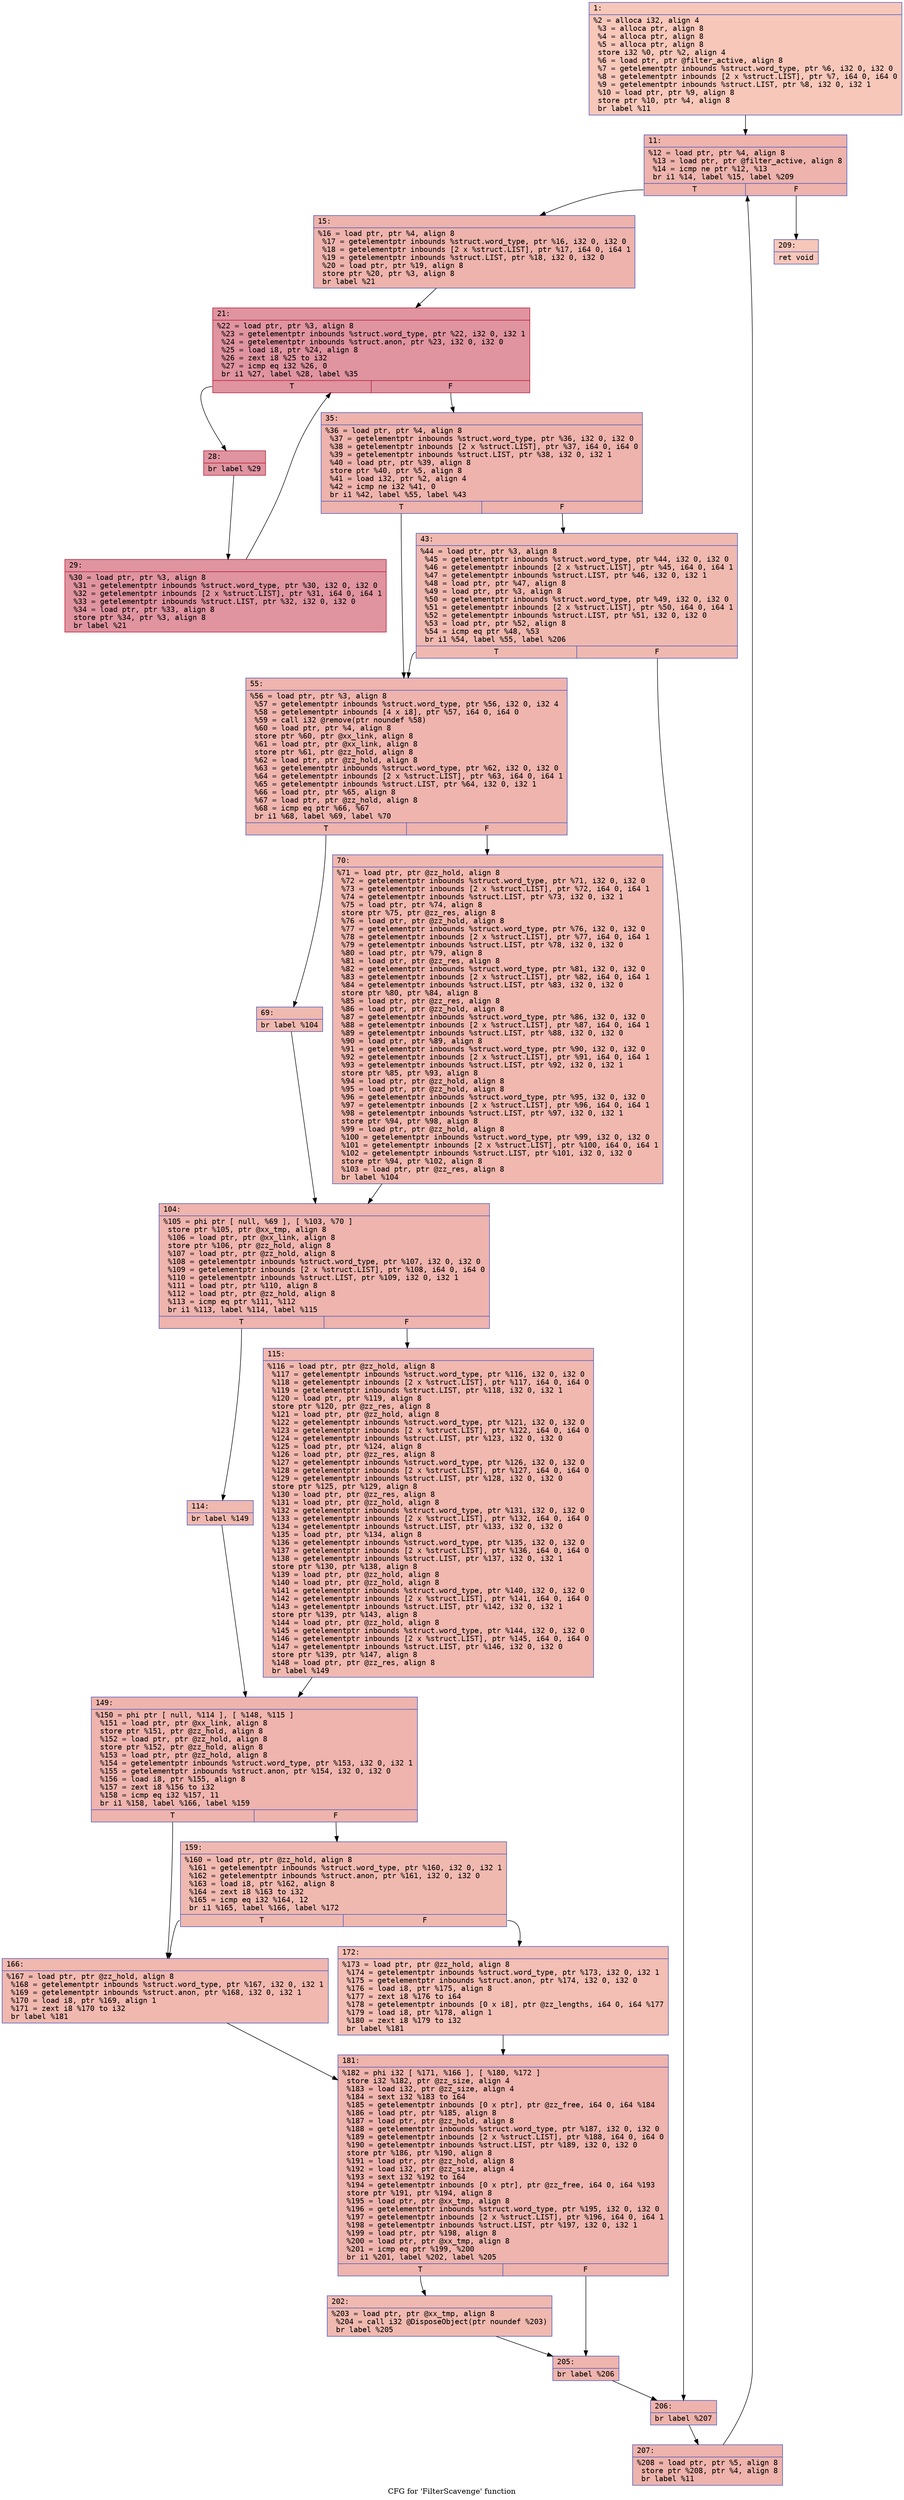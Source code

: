 digraph "CFG for 'FilterScavenge' function" {
	label="CFG for 'FilterScavenge' function";

	Node0x6000015a1400 [shape=record,color="#3d50c3ff", style=filled, fillcolor="#ec7f6370" fontname="Courier",label="{1:\l|  %2 = alloca i32, align 4\l  %3 = alloca ptr, align 8\l  %4 = alloca ptr, align 8\l  %5 = alloca ptr, align 8\l  store i32 %0, ptr %2, align 4\l  %6 = load ptr, ptr @filter_active, align 8\l  %7 = getelementptr inbounds %struct.word_type, ptr %6, i32 0, i32 0\l  %8 = getelementptr inbounds [2 x %struct.LIST], ptr %7, i64 0, i64 0\l  %9 = getelementptr inbounds %struct.LIST, ptr %8, i32 0, i32 1\l  %10 = load ptr, ptr %9, align 8\l  store ptr %10, ptr %4, align 8\l  br label %11\l}"];
	Node0x6000015a1400 -> Node0x6000015a1450[tooltip="1 -> 11\nProbability 100.00%" ];
	Node0x6000015a1450 [shape=record,color="#3d50c3ff", style=filled, fillcolor="#d6524470" fontname="Courier",label="{11:\l|  %12 = load ptr, ptr %4, align 8\l  %13 = load ptr, ptr @filter_active, align 8\l  %14 = icmp ne ptr %12, %13\l  br i1 %14, label %15, label %209\l|{<s0>T|<s1>F}}"];
	Node0x6000015a1450:s0 -> Node0x6000015a14a0[tooltip="11 -> 15\nProbability 96.88%" ];
	Node0x6000015a1450:s1 -> Node0x6000015a1b30[tooltip="11 -> 209\nProbability 3.12%" ];
	Node0x6000015a14a0 [shape=record,color="#3d50c3ff", style=filled, fillcolor="#d6524470" fontname="Courier",label="{15:\l|  %16 = load ptr, ptr %4, align 8\l  %17 = getelementptr inbounds %struct.word_type, ptr %16, i32 0, i32 0\l  %18 = getelementptr inbounds [2 x %struct.LIST], ptr %17, i64 0, i64 1\l  %19 = getelementptr inbounds %struct.LIST, ptr %18, i32 0, i32 0\l  %20 = load ptr, ptr %19, align 8\l  store ptr %20, ptr %3, align 8\l  br label %21\l}"];
	Node0x6000015a14a0 -> Node0x6000015a14f0[tooltip="15 -> 21\nProbability 100.00%" ];
	Node0x6000015a14f0 [shape=record,color="#b70d28ff", style=filled, fillcolor="#b70d2870" fontname="Courier",label="{21:\l|  %22 = load ptr, ptr %3, align 8\l  %23 = getelementptr inbounds %struct.word_type, ptr %22, i32 0, i32 1\l  %24 = getelementptr inbounds %struct.anon, ptr %23, i32 0, i32 0\l  %25 = load i8, ptr %24, align 8\l  %26 = zext i8 %25 to i32\l  %27 = icmp eq i32 %26, 0\l  br i1 %27, label %28, label %35\l|{<s0>T|<s1>F}}"];
	Node0x6000015a14f0:s0 -> Node0x6000015a1540[tooltip="21 -> 28\nProbability 96.88%" ];
	Node0x6000015a14f0:s1 -> Node0x6000015a15e0[tooltip="21 -> 35\nProbability 3.12%" ];
	Node0x6000015a1540 [shape=record,color="#b70d28ff", style=filled, fillcolor="#b70d2870" fontname="Courier",label="{28:\l|  br label %29\l}"];
	Node0x6000015a1540 -> Node0x6000015a1590[tooltip="28 -> 29\nProbability 100.00%" ];
	Node0x6000015a1590 [shape=record,color="#b70d28ff", style=filled, fillcolor="#b70d2870" fontname="Courier",label="{29:\l|  %30 = load ptr, ptr %3, align 8\l  %31 = getelementptr inbounds %struct.word_type, ptr %30, i32 0, i32 0\l  %32 = getelementptr inbounds [2 x %struct.LIST], ptr %31, i64 0, i64 1\l  %33 = getelementptr inbounds %struct.LIST, ptr %32, i32 0, i32 0\l  %34 = load ptr, ptr %33, align 8\l  store ptr %34, ptr %3, align 8\l  br label %21\l}"];
	Node0x6000015a1590 -> Node0x6000015a14f0[tooltip="29 -> 21\nProbability 100.00%" ];
	Node0x6000015a15e0 [shape=record,color="#3d50c3ff", style=filled, fillcolor="#d6524470" fontname="Courier",label="{35:\l|  %36 = load ptr, ptr %4, align 8\l  %37 = getelementptr inbounds %struct.word_type, ptr %36, i32 0, i32 0\l  %38 = getelementptr inbounds [2 x %struct.LIST], ptr %37, i64 0, i64 0\l  %39 = getelementptr inbounds %struct.LIST, ptr %38, i32 0, i32 1\l  %40 = load ptr, ptr %39, align 8\l  store ptr %40, ptr %5, align 8\l  %41 = load i32, ptr %2, align 4\l  %42 = icmp ne i32 %41, 0\l  br i1 %42, label %55, label %43\l|{<s0>T|<s1>F}}"];
	Node0x6000015a15e0:s0 -> Node0x6000015a1680[tooltip="35 -> 55\nProbability 62.50%" ];
	Node0x6000015a15e0:s1 -> Node0x6000015a1630[tooltip="35 -> 43\nProbability 37.50%" ];
	Node0x6000015a1630 [shape=record,color="#3d50c3ff", style=filled, fillcolor="#de614d70" fontname="Courier",label="{43:\l|  %44 = load ptr, ptr %3, align 8\l  %45 = getelementptr inbounds %struct.word_type, ptr %44, i32 0, i32 0\l  %46 = getelementptr inbounds [2 x %struct.LIST], ptr %45, i64 0, i64 1\l  %47 = getelementptr inbounds %struct.LIST, ptr %46, i32 0, i32 1\l  %48 = load ptr, ptr %47, align 8\l  %49 = load ptr, ptr %3, align 8\l  %50 = getelementptr inbounds %struct.word_type, ptr %49, i32 0, i32 0\l  %51 = getelementptr inbounds [2 x %struct.LIST], ptr %50, i64 0, i64 1\l  %52 = getelementptr inbounds %struct.LIST, ptr %51, i32 0, i32 0\l  %53 = load ptr, ptr %52, align 8\l  %54 = icmp eq ptr %48, %53\l  br i1 %54, label %55, label %206\l|{<s0>T|<s1>F}}"];
	Node0x6000015a1630:s0 -> Node0x6000015a1680[tooltip="43 -> 55\nProbability 37.50%" ];
	Node0x6000015a1630:s1 -> Node0x6000015a1a90[tooltip="43 -> 206\nProbability 62.50%" ];
	Node0x6000015a1680 [shape=record,color="#3d50c3ff", style=filled, fillcolor="#d8564670" fontname="Courier",label="{55:\l|  %56 = load ptr, ptr %3, align 8\l  %57 = getelementptr inbounds %struct.word_type, ptr %56, i32 0, i32 4\l  %58 = getelementptr inbounds [4 x i8], ptr %57, i64 0, i64 0\l  %59 = call i32 @remove(ptr noundef %58)\l  %60 = load ptr, ptr %4, align 8\l  store ptr %60, ptr @xx_link, align 8\l  %61 = load ptr, ptr @xx_link, align 8\l  store ptr %61, ptr @zz_hold, align 8\l  %62 = load ptr, ptr @zz_hold, align 8\l  %63 = getelementptr inbounds %struct.word_type, ptr %62, i32 0, i32 0\l  %64 = getelementptr inbounds [2 x %struct.LIST], ptr %63, i64 0, i64 1\l  %65 = getelementptr inbounds %struct.LIST, ptr %64, i32 0, i32 1\l  %66 = load ptr, ptr %65, align 8\l  %67 = load ptr, ptr @zz_hold, align 8\l  %68 = icmp eq ptr %66, %67\l  br i1 %68, label %69, label %70\l|{<s0>T|<s1>F}}"];
	Node0x6000015a1680:s0 -> Node0x6000015a16d0[tooltip="55 -> 69\nProbability 37.50%" ];
	Node0x6000015a1680:s1 -> Node0x6000015a1720[tooltip="55 -> 70\nProbability 62.50%" ];
	Node0x6000015a16d0 [shape=record,color="#3d50c3ff", style=filled, fillcolor="#de614d70" fontname="Courier",label="{69:\l|  br label %104\l}"];
	Node0x6000015a16d0 -> Node0x6000015a1770[tooltip="69 -> 104\nProbability 100.00%" ];
	Node0x6000015a1720 [shape=record,color="#3d50c3ff", style=filled, fillcolor="#dc5d4a70" fontname="Courier",label="{70:\l|  %71 = load ptr, ptr @zz_hold, align 8\l  %72 = getelementptr inbounds %struct.word_type, ptr %71, i32 0, i32 0\l  %73 = getelementptr inbounds [2 x %struct.LIST], ptr %72, i64 0, i64 1\l  %74 = getelementptr inbounds %struct.LIST, ptr %73, i32 0, i32 1\l  %75 = load ptr, ptr %74, align 8\l  store ptr %75, ptr @zz_res, align 8\l  %76 = load ptr, ptr @zz_hold, align 8\l  %77 = getelementptr inbounds %struct.word_type, ptr %76, i32 0, i32 0\l  %78 = getelementptr inbounds [2 x %struct.LIST], ptr %77, i64 0, i64 1\l  %79 = getelementptr inbounds %struct.LIST, ptr %78, i32 0, i32 0\l  %80 = load ptr, ptr %79, align 8\l  %81 = load ptr, ptr @zz_res, align 8\l  %82 = getelementptr inbounds %struct.word_type, ptr %81, i32 0, i32 0\l  %83 = getelementptr inbounds [2 x %struct.LIST], ptr %82, i64 0, i64 1\l  %84 = getelementptr inbounds %struct.LIST, ptr %83, i32 0, i32 0\l  store ptr %80, ptr %84, align 8\l  %85 = load ptr, ptr @zz_res, align 8\l  %86 = load ptr, ptr @zz_hold, align 8\l  %87 = getelementptr inbounds %struct.word_type, ptr %86, i32 0, i32 0\l  %88 = getelementptr inbounds [2 x %struct.LIST], ptr %87, i64 0, i64 1\l  %89 = getelementptr inbounds %struct.LIST, ptr %88, i32 0, i32 0\l  %90 = load ptr, ptr %89, align 8\l  %91 = getelementptr inbounds %struct.word_type, ptr %90, i32 0, i32 0\l  %92 = getelementptr inbounds [2 x %struct.LIST], ptr %91, i64 0, i64 1\l  %93 = getelementptr inbounds %struct.LIST, ptr %92, i32 0, i32 1\l  store ptr %85, ptr %93, align 8\l  %94 = load ptr, ptr @zz_hold, align 8\l  %95 = load ptr, ptr @zz_hold, align 8\l  %96 = getelementptr inbounds %struct.word_type, ptr %95, i32 0, i32 0\l  %97 = getelementptr inbounds [2 x %struct.LIST], ptr %96, i64 0, i64 1\l  %98 = getelementptr inbounds %struct.LIST, ptr %97, i32 0, i32 1\l  store ptr %94, ptr %98, align 8\l  %99 = load ptr, ptr @zz_hold, align 8\l  %100 = getelementptr inbounds %struct.word_type, ptr %99, i32 0, i32 0\l  %101 = getelementptr inbounds [2 x %struct.LIST], ptr %100, i64 0, i64 1\l  %102 = getelementptr inbounds %struct.LIST, ptr %101, i32 0, i32 0\l  store ptr %94, ptr %102, align 8\l  %103 = load ptr, ptr @zz_res, align 8\l  br label %104\l}"];
	Node0x6000015a1720 -> Node0x6000015a1770[tooltip="70 -> 104\nProbability 100.00%" ];
	Node0x6000015a1770 [shape=record,color="#3d50c3ff", style=filled, fillcolor="#d8564670" fontname="Courier",label="{104:\l|  %105 = phi ptr [ null, %69 ], [ %103, %70 ]\l  store ptr %105, ptr @xx_tmp, align 8\l  %106 = load ptr, ptr @xx_link, align 8\l  store ptr %106, ptr @zz_hold, align 8\l  %107 = load ptr, ptr @zz_hold, align 8\l  %108 = getelementptr inbounds %struct.word_type, ptr %107, i32 0, i32 0\l  %109 = getelementptr inbounds [2 x %struct.LIST], ptr %108, i64 0, i64 0\l  %110 = getelementptr inbounds %struct.LIST, ptr %109, i32 0, i32 1\l  %111 = load ptr, ptr %110, align 8\l  %112 = load ptr, ptr @zz_hold, align 8\l  %113 = icmp eq ptr %111, %112\l  br i1 %113, label %114, label %115\l|{<s0>T|<s1>F}}"];
	Node0x6000015a1770:s0 -> Node0x6000015a17c0[tooltip="104 -> 114\nProbability 37.50%" ];
	Node0x6000015a1770:s1 -> Node0x6000015a1810[tooltip="104 -> 115\nProbability 62.50%" ];
	Node0x6000015a17c0 [shape=record,color="#3d50c3ff", style=filled, fillcolor="#de614d70" fontname="Courier",label="{114:\l|  br label %149\l}"];
	Node0x6000015a17c0 -> Node0x6000015a1860[tooltip="114 -> 149\nProbability 100.00%" ];
	Node0x6000015a1810 [shape=record,color="#3d50c3ff", style=filled, fillcolor="#dc5d4a70" fontname="Courier",label="{115:\l|  %116 = load ptr, ptr @zz_hold, align 8\l  %117 = getelementptr inbounds %struct.word_type, ptr %116, i32 0, i32 0\l  %118 = getelementptr inbounds [2 x %struct.LIST], ptr %117, i64 0, i64 0\l  %119 = getelementptr inbounds %struct.LIST, ptr %118, i32 0, i32 1\l  %120 = load ptr, ptr %119, align 8\l  store ptr %120, ptr @zz_res, align 8\l  %121 = load ptr, ptr @zz_hold, align 8\l  %122 = getelementptr inbounds %struct.word_type, ptr %121, i32 0, i32 0\l  %123 = getelementptr inbounds [2 x %struct.LIST], ptr %122, i64 0, i64 0\l  %124 = getelementptr inbounds %struct.LIST, ptr %123, i32 0, i32 0\l  %125 = load ptr, ptr %124, align 8\l  %126 = load ptr, ptr @zz_res, align 8\l  %127 = getelementptr inbounds %struct.word_type, ptr %126, i32 0, i32 0\l  %128 = getelementptr inbounds [2 x %struct.LIST], ptr %127, i64 0, i64 0\l  %129 = getelementptr inbounds %struct.LIST, ptr %128, i32 0, i32 0\l  store ptr %125, ptr %129, align 8\l  %130 = load ptr, ptr @zz_res, align 8\l  %131 = load ptr, ptr @zz_hold, align 8\l  %132 = getelementptr inbounds %struct.word_type, ptr %131, i32 0, i32 0\l  %133 = getelementptr inbounds [2 x %struct.LIST], ptr %132, i64 0, i64 0\l  %134 = getelementptr inbounds %struct.LIST, ptr %133, i32 0, i32 0\l  %135 = load ptr, ptr %134, align 8\l  %136 = getelementptr inbounds %struct.word_type, ptr %135, i32 0, i32 0\l  %137 = getelementptr inbounds [2 x %struct.LIST], ptr %136, i64 0, i64 0\l  %138 = getelementptr inbounds %struct.LIST, ptr %137, i32 0, i32 1\l  store ptr %130, ptr %138, align 8\l  %139 = load ptr, ptr @zz_hold, align 8\l  %140 = load ptr, ptr @zz_hold, align 8\l  %141 = getelementptr inbounds %struct.word_type, ptr %140, i32 0, i32 0\l  %142 = getelementptr inbounds [2 x %struct.LIST], ptr %141, i64 0, i64 0\l  %143 = getelementptr inbounds %struct.LIST, ptr %142, i32 0, i32 1\l  store ptr %139, ptr %143, align 8\l  %144 = load ptr, ptr @zz_hold, align 8\l  %145 = getelementptr inbounds %struct.word_type, ptr %144, i32 0, i32 0\l  %146 = getelementptr inbounds [2 x %struct.LIST], ptr %145, i64 0, i64 0\l  %147 = getelementptr inbounds %struct.LIST, ptr %146, i32 0, i32 0\l  store ptr %139, ptr %147, align 8\l  %148 = load ptr, ptr @zz_res, align 8\l  br label %149\l}"];
	Node0x6000015a1810 -> Node0x6000015a1860[tooltip="115 -> 149\nProbability 100.00%" ];
	Node0x6000015a1860 [shape=record,color="#3d50c3ff", style=filled, fillcolor="#d8564670" fontname="Courier",label="{149:\l|  %150 = phi ptr [ null, %114 ], [ %148, %115 ]\l  %151 = load ptr, ptr @xx_link, align 8\l  store ptr %151, ptr @zz_hold, align 8\l  %152 = load ptr, ptr @zz_hold, align 8\l  store ptr %152, ptr @zz_hold, align 8\l  %153 = load ptr, ptr @zz_hold, align 8\l  %154 = getelementptr inbounds %struct.word_type, ptr %153, i32 0, i32 1\l  %155 = getelementptr inbounds %struct.anon, ptr %154, i32 0, i32 0\l  %156 = load i8, ptr %155, align 8\l  %157 = zext i8 %156 to i32\l  %158 = icmp eq i32 %157, 11\l  br i1 %158, label %166, label %159\l|{<s0>T|<s1>F}}"];
	Node0x6000015a1860:s0 -> Node0x6000015a1900[tooltip="149 -> 166\nProbability 50.00%" ];
	Node0x6000015a1860:s1 -> Node0x6000015a18b0[tooltip="149 -> 159\nProbability 50.00%" ];
	Node0x6000015a18b0 [shape=record,color="#3d50c3ff", style=filled, fillcolor="#de614d70" fontname="Courier",label="{159:\l|  %160 = load ptr, ptr @zz_hold, align 8\l  %161 = getelementptr inbounds %struct.word_type, ptr %160, i32 0, i32 1\l  %162 = getelementptr inbounds %struct.anon, ptr %161, i32 0, i32 0\l  %163 = load i8, ptr %162, align 8\l  %164 = zext i8 %163 to i32\l  %165 = icmp eq i32 %164, 12\l  br i1 %165, label %166, label %172\l|{<s0>T|<s1>F}}"];
	Node0x6000015a18b0:s0 -> Node0x6000015a1900[tooltip="159 -> 166\nProbability 50.00%" ];
	Node0x6000015a18b0:s1 -> Node0x6000015a1950[tooltip="159 -> 172\nProbability 50.00%" ];
	Node0x6000015a1900 [shape=record,color="#3d50c3ff", style=filled, fillcolor="#dc5d4a70" fontname="Courier",label="{166:\l|  %167 = load ptr, ptr @zz_hold, align 8\l  %168 = getelementptr inbounds %struct.word_type, ptr %167, i32 0, i32 1\l  %169 = getelementptr inbounds %struct.anon, ptr %168, i32 0, i32 1\l  %170 = load i8, ptr %169, align 1\l  %171 = zext i8 %170 to i32\l  br label %181\l}"];
	Node0x6000015a1900 -> Node0x6000015a19a0[tooltip="166 -> 181\nProbability 100.00%" ];
	Node0x6000015a1950 [shape=record,color="#3d50c3ff", style=filled, fillcolor="#e36c5570" fontname="Courier",label="{172:\l|  %173 = load ptr, ptr @zz_hold, align 8\l  %174 = getelementptr inbounds %struct.word_type, ptr %173, i32 0, i32 1\l  %175 = getelementptr inbounds %struct.anon, ptr %174, i32 0, i32 0\l  %176 = load i8, ptr %175, align 8\l  %177 = zext i8 %176 to i64\l  %178 = getelementptr inbounds [0 x i8], ptr @zz_lengths, i64 0, i64 %177\l  %179 = load i8, ptr %178, align 1\l  %180 = zext i8 %179 to i32\l  br label %181\l}"];
	Node0x6000015a1950 -> Node0x6000015a19a0[tooltip="172 -> 181\nProbability 100.00%" ];
	Node0x6000015a19a0 [shape=record,color="#3d50c3ff", style=filled, fillcolor="#d8564670" fontname="Courier",label="{181:\l|  %182 = phi i32 [ %171, %166 ], [ %180, %172 ]\l  store i32 %182, ptr @zz_size, align 4\l  %183 = load i32, ptr @zz_size, align 4\l  %184 = sext i32 %183 to i64\l  %185 = getelementptr inbounds [0 x ptr], ptr @zz_free, i64 0, i64 %184\l  %186 = load ptr, ptr %185, align 8\l  %187 = load ptr, ptr @zz_hold, align 8\l  %188 = getelementptr inbounds %struct.word_type, ptr %187, i32 0, i32 0\l  %189 = getelementptr inbounds [2 x %struct.LIST], ptr %188, i64 0, i64 0\l  %190 = getelementptr inbounds %struct.LIST, ptr %189, i32 0, i32 0\l  store ptr %186, ptr %190, align 8\l  %191 = load ptr, ptr @zz_hold, align 8\l  %192 = load i32, ptr @zz_size, align 4\l  %193 = sext i32 %192 to i64\l  %194 = getelementptr inbounds [0 x ptr], ptr @zz_free, i64 0, i64 %193\l  store ptr %191, ptr %194, align 8\l  %195 = load ptr, ptr @xx_tmp, align 8\l  %196 = getelementptr inbounds %struct.word_type, ptr %195, i32 0, i32 0\l  %197 = getelementptr inbounds [2 x %struct.LIST], ptr %196, i64 0, i64 1\l  %198 = getelementptr inbounds %struct.LIST, ptr %197, i32 0, i32 1\l  %199 = load ptr, ptr %198, align 8\l  %200 = load ptr, ptr @xx_tmp, align 8\l  %201 = icmp eq ptr %199, %200\l  br i1 %201, label %202, label %205\l|{<s0>T|<s1>F}}"];
	Node0x6000015a19a0:s0 -> Node0x6000015a19f0[tooltip="181 -> 202\nProbability 37.50%" ];
	Node0x6000015a19a0:s1 -> Node0x6000015a1a40[tooltip="181 -> 205\nProbability 62.50%" ];
	Node0x6000015a19f0 [shape=record,color="#3d50c3ff", style=filled, fillcolor="#de614d70" fontname="Courier",label="{202:\l|  %203 = load ptr, ptr @xx_tmp, align 8\l  %204 = call i32 @DisposeObject(ptr noundef %203)\l  br label %205\l}"];
	Node0x6000015a19f0 -> Node0x6000015a1a40[tooltip="202 -> 205\nProbability 100.00%" ];
	Node0x6000015a1a40 [shape=record,color="#3d50c3ff", style=filled, fillcolor="#d8564670" fontname="Courier",label="{205:\l|  br label %206\l}"];
	Node0x6000015a1a40 -> Node0x6000015a1a90[tooltip="205 -> 206\nProbability 100.00%" ];
	Node0x6000015a1a90 [shape=record,color="#3d50c3ff", style=filled, fillcolor="#d6524470" fontname="Courier",label="{206:\l|  br label %207\l}"];
	Node0x6000015a1a90 -> Node0x6000015a1ae0[tooltip="206 -> 207\nProbability 100.00%" ];
	Node0x6000015a1ae0 [shape=record,color="#3d50c3ff", style=filled, fillcolor="#d6524470" fontname="Courier",label="{207:\l|  %208 = load ptr, ptr %5, align 8\l  store ptr %208, ptr %4, align 8\l  br label %11\l}"];
	Node0x6000015a1ae0 -> Node0x6000015a1450[tooltip="207 -> 11\nProbability 100.00%" ];
	Node0x6000015a1b30 [shape=record,color="#3d50c3ff", style=filled, fillcolor="#ec7f6370" fontname="Courier",label="{209:\l|  ret void\l}"];
}
